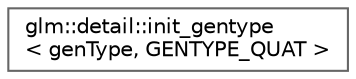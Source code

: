 digraph "Graphical Class Hierarchy"
{
 // LATEX_PDF_SIZE
  bgcolor="transparent";
  edge [fontname=Helvetica,fontsize=10,labelfontname=Helvetica,labelfontsize=10];
  node [fontname=Helvetica,fontsize=10,shape=box,height=0.2,width=0.4];
  rankdir="LR";
  Node0 [id="Node000000",label="glm::detail::init_gentype\l\< genType, GENTYPE_QUAT \>",height=0.2,width=0.4,color="grey40", fillcolor="white", style="filled",URL="$structglm_1_1detail_1_1init__gentype_3_01gen_type_00_01_g_e_n_t_y_p_e___q_u_a_t_01_4.html",tooltip=" "];
}
